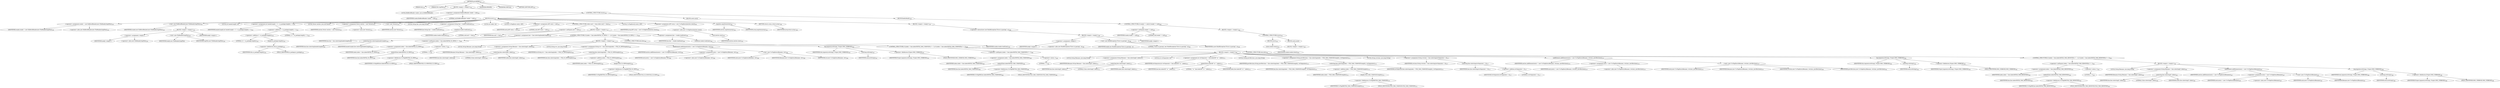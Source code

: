 digraph "parseRDiff" {  
"359" [label = <(METHOD,parseRDiff)<SUB>334</SUB>> ]
"17" [label = <(PARAM,this)<SUB>334</SUB>> ]
"360" [label = <(PARAM,File tmpFile)<SUB>334</SUB>> ]
"361" [label = <(BLOCK,&lt;empty&gt;,&lt;empty&gt;)<SUB>334</SUB>> ]
"11" [label = <(LOCAL,BufferedReader reader: java.io.BufferedReader)> ]
"362" [label = <(&lt;operator&gt;.assignment,BufferedReader reader = null)<SUB>336</SUB>> ]
"363" [label = <(IDENTIFIER,reader,BufferedReader reader = null)<SUB>336</SUB>> ]
"364" [label = <(LITERAL,null,BufferedReader reader = null)<SUB>336</SUB>> ]
"365" [label = <(CONTROL_STRUCTURE,try,try)<SUB>338</SUB>> ]
"366" [label = <(BLOCK,try,try)<SUB>338</SUB>> ]
"367" [label = <(&lt;operator&gt;.assignment,reader = new BufferedReader(new FileReader(tmpFile)))<SUB>339</SUB>> ]
"368" [label = <(IDENTIFIER,reader,reader = new BufferedReader(new FileReader(tmpFile)))<SUB>339</SUB>> ]
"369" [label = <(&lt;operator&gt;.alloc,new BufferedReader(new FileReader(tmpFile)))<SUB>339</SUB>> ]
"370" [label = <(&lt;init&gt;,new BufferedReader(new FileReader(tmpFile)))<SUB>339</SUB>> ]
"10" [label = <(IDENTIFIER,reader,new BufferedReader(new FileReader(tmpFile)))<SUB>339</SUB>> ]
"371" [label = <(BLOCK,&lt;empty&gt;,&lt;empty&gt;)<SUB>339</SUB>> ]
"372" [label = <(&lt;operator&gt;.assignment,&lt;empty&gt;)> ]
"373" [label = <(IDENTIFIER,$obj0,&lt;empty&gt;)> ]
"374" [label = <(&lt;operator&gt;.alloc,new FileReader(tmpFile))<SUB>339</SUB>> ]
"375" [label = <(&lt;init&gt;,new FileReader(tmpFile))<SUB>339</SUB>> ]
"376" [label = <(IDENTIFIER,$obj0,new FileReader(tmpFile))> ]
"377" [label = <(IDENTIFIER,tmpFile,new FileReader(tmpFile))<SUB>339</SUB>> ]
"378" [label = <(IDENTIFIER,$obj0,&lt;empty&gt;)> ]
"379" [label = <(LOCAL,int headerLength: int)> ]
"380" [label = <(&lt;operator&gt;.assignment,int headerLength = 5 + m_package.length() + 1)<SUB>350</SUB>> ]
"381" [label = <(IDENTIFIER,headerLength,int headerLength = 5 + m_package.length() + 1)<SUB>350</SUB>> ]
"382" [label = <(&lt;operator&gt;.addition,5 + m_package.length() + 1)<SUB>350</SUB>> ]
"383" [label = <(&lt;operator&gt;.addition,5 + m_package.length())<SUB>350</SUB>> ]
"384" [label = <(LITERAL,5,5 + m_package.length())<SUB>350</SUB>> ]
"385" [label = <(length,m_package.length())<SUB>350</SUB>> ]
"386" [label = <(&lt;operator&gt;.fieldAccess,this.m_package)<SUB>350</SUB>> ]
"387" [label = <(IDENTIFIER,this,m_package.length())<SUB>350</SUB>> ]
"388" [label = <(FIELD_IDENTIFIER,m_package,m_package)<SUB>350</SUB>> ]
"389" [label = <(LITERAL,1,5 + m_package.length() + 1)<SUB>350</SUB>> ]
"13" [label = <(LOCAL,Vector entries: java.util.Vector)> ]
"390" [label = <(&lt;operator&gt;.assignment,Vector entries = new Vector())<SUB>351</SUB>> ]
"391" [label = <(IDENTIFIER,entries,Vector entries = new Vector())<SUB>351</SUB>> ]
"392" [label = <(&lt;operator&gt;.alloc,new Vector())<SUB>351</SUB>> ]
"393" [label = <(&lt;init&gt;,new Vector())<SUB>351</SUB>> ]
"12" [label = <(IDENTIFIER,entries,new Vector())<SUB>351</SUB>> ]
"394" [label = <(LOCAL,String line: java.lang.String)> ]
"395" [label = <(&lt;operator&gt;.assignment,String line = reader.readLine())<SUB>353</SUB>> ]
"396" [label = <(IDENTIFIER,line,String line = reader.readLine())<SUB>353</SUB>> ]
"397" [label = <(readLine,reader.readLine())<SUB>353</SUB>> ]
"398" [label = <(IDENTIFIER,reader,reader.readLine())<SUB>353</SUB>> ]
"399" [label = <(LOCAL,int index: int)> ]
"15" [label = <(LOCAL,CvsTagEntry entry: ANY)> ]
"400" [label = <(&lt;operator&gt;.assignment,ANY entry = null)<SUB>355</SUB>> ]
"401" [label = <(IDENTIFIER,entry,ANY entry = null)<SUB>355</SUB>> ]
"402" [label = <(LITERAL,null,ANY entry = null)<SUB>355</SUB>> ]
"403" [label = <(CONTROL_STRUCTURE,while (null != line),while (null != line))<SUB>357</SUB>> ]
"404" [label = <(&lt;operator&gt;.notEquals,null != line)<SUB>357</SUB>> ]
"405" [label = <(LITERAL,null,null != line)<SUB>357</SUB>> ]
"406" [label = <(IDENTIFIER,line,null != line)<SUB>357</SUB>> ]
"407" [label = <(BLOCK,&lt;empty&gt;,&lt;empty&gt;)<SUB>357</SUB>> ]
"408" [label = <(&lt;operator&gt;.assignment,line = line.substring(headerLength))<SUB>358</SUB>> ]
"409" [label = <(IDENTIFIER,line,line = line.substring(headerLength))<SUB>358</SUB>> ]
"410" [label = <(substring,line.substring(headerLength))<SUB>358</SUB>> ]
"411" [label = <(IDENTIFIER,line,line.substring(headerLength))<SUB>358</SUB>> ]
"412" [label = <(IDENTIFIER,headerLength,line.substring(headerLength))<SUB>358</SUB>> ]
"413" [label = <(CONTROL_STRUCTURE,if ((index = line.indexOf(FILE_IS_NEW)) != -1),if ((index = line.indexOf(FILE_IS_NEW)) != -1))<SUB>360</SUB>> ]
"414" [label = <(&lt;operator&gt;.notEquals,(index = line.indexOf(FILE_IS_NEW)) != -1)<SUB>360</SUB>> ]
"415" [label = <(&lt;operator&gt;.assignment,index = line.indexOf(FILE_IS_NEW))<SUB>360</SUB>> ]
"416" [label = <(IDENTIFIER,index,index = line.indexOf(FILE_IS_NEW))<SUB>360</SUB>> ]
"417" [label = <(indexOf,line.indexOf(FILE_IS_NEW))<SUB>360</SUB>> ]
"418" [label = <(IDENTIFIER,line,line.indexOf(FILE_IS_NEW))<SUB>360</SUB>> ]
"419" [label = <(&lt;operator&gt;.fieldAccess,CvsTagDiff.FILE_IS_NEW)<SUB>360</SUB>> ]
"420" [label = <(IDENTIFIER,CvsTagDiff,line.indexOf(FILE_IS_NEW))<SUB>360</SUB>> ]
"421" [label = <(FIELD_IDENTIFIER,FILE_IS_NEW,FILE_IS_NEW)<SUB>360</SUB>> ]
"422" [label = <(&lt;operator&gt;.minus,-1)<SUB>360</SUB>> ]
"423" [label = <(LITERAL,1,-1)<SUB>360</SUB>> ]
"424" [label = <(BLOCK,&lt;empty&gt;,&lt;empty&gt;)<SUB>360</SUB>> ]
"425" [label = <(LOCAL,String filename: java.lang.String)> ]
"426" [label = <(&lt;operator&gt;.assignment,String filename = line.substring(0, index))<SUB>363</SUB>> ]
"427" [label = <(IDENTIFIER,filename,String filename = line.substring(0, index))<SUB>363</SUB>> ]
"428" [label = <(substring,line.substring(0, index))<SUB>363</SUB>> ]
"429" [label = <(IDENTIFIER,line,line.substring(0, index))<SUB>363</SUB>> ]
"430" [label = <(LITERAL,0,line.substring(0, index))<SUB>363</SUB>> ]
"431" [label = <(IDENTIFIER,index,line.substring(0, index))<SUB>363</SUB>> ]
"432" [label = <(LOCAL,String rev: java.lang.String)> ]
"433" [label = <(&lt;operator&gt;.assignment,String rev = line.substring(index + FILE_IS_NEW.length()))<SUB>364</SUB>> ]
"434" [label = <(IDENTIFIER,rev,String rev = line.substring(index + FILE_IS_NEW.length()))<SUB>364</SUB>> ]
"435" [label = <(substring,line.substring(index + FILE_IS_NEW.length()))<SUB>364</SUB>> ]
"436" [label = <(IDENTIFIER,line,line.substring(index + FILE_IS_NEW.length()))<SUB>364</SUB>> ]
"437" [label = <(&lt;operator&gt;.addition,index + FILE_IS_NEW.length())<SUB>364</SUB>> ]
"438" [label = <(IDENTIFIER,index,index + FILE_IS_NEW.length())<SUB>364</SUB>> ]
"439" [label = <(length,FILE_IS_NEW.length())<SUB>364</SUB>> ]
"440" [label = <(&lt;operator&gt;.fieldAccess,CvsTagDiff.FILE_IS_NEW)<SUB>364</SUB>> ]
"441" [label = <(IDENTIFIER,CvsTagDiff,FILE_IS_NEW.length())<SUB>364</SUB>> ]
"442" [label = <(FIELD_IDENTIFIER,FILE_IS_NEW,FILE_IS_NEW)<SUB>364</SUB>> ]
"443" [label = <(addElement,addElement(entry = new CvsTagEntry(filename, rev)))<SUB>366</SUB>> ]
"444" [label = <(IDENTIFIER,entries,addElement(entry = new CvsTagEntry(filename, rev)))<SUB>366</SUB>> ]
"445" [label = <(&lt;operator&gt;.assignment,entry = new CvsTagEntry(filename, rev))<SUB>366</SUB>> ]
"446" [label = <(IDENTIFIER,entry,entry = new CvsTagEntry(filename, rev))<SUB>366</SUB>> ]
"447" [label = <(&lt;operator&gt;.alloc,new CvsTagEntry(filename, rev))<SUB>366</SUB>> ]
"448" [label = <(&lt;init&gt;,new CvsTagEntry(filename, rev))<SUB>366</SUB>> ]
"14" [label = <(IDENTIFIER,entry,new CvsTagEntry(filename, rev))<SUB>366</SUB>> ]
"449" [label = <(IDENTIFIER,filename,new CvsTagEntry(filename, rev))<SUB>366</SUB>> ]
"450" [label = <(IDENTIFIER,rev,new CvsTagEntry(filename, rev))<SUB>366</SUB>> ]
"451" [label = <(log,log(entry.toString(), Project.MSG_VERBOSE))<SUB>367</SUB>> ]
"16" [label = <(IDENTIFIER,this,log(entry.toString(), Project.MSG_VERBOSE))<SUB>367</SUB>> ]
"452" [label = <(toString,toString())<SUB>367</SUB>> ]
"453" [label = <(IDENTIFIER,entry,toString())<SUB>367</SUB>> ]
"454" [label = <(&lt;operator&gt;.fieldAccess,Project.MSG_VERBOSE)<SUB>367</SUB>> ]
"455" [label = <(IDENTIFIER,Project,log(entry.toString(), Project.MSG_VERBOSE))<SUB>367</SUB>> ]
"456" [label = <(FIELD_IDENTIFIER,MSG_VERBOSE,MSG_VERBOSE)<SUB>367</SUB>> ]
"457" [label = <(CONTROL_STRUCTURE,else,else)<SUB>368</SUB>> ]
"458" [label = <(CONTROL_STRUCTURE,if ((index = line.indexOf(FILE_HAS_CHANGED)) != -1),if ((index = line.indexOf(FILE_HAS_CHANGED)) != -1))<SUB>368</SUB>> ]
"459" [label = <(&lt;operator&gt;.notEquals,(index = line.indexOf(FILE_HAS_CHANGED)) != -1)<SUB>368</SUB>> ]
"460" [label = <(&lt;operator&gt;.assignment,index = line.indexOf(FILE_HAS_CHANGED))<SUB>368</SUB>> ]
"461" [label = <(IDENTIFIER,index,index = line.indexOf(FILE_HAS_CHANGED))<SUB>368</SUB>> ]
"462" [label = <(indexOf,line.indexOf(FILE_HAS_CHANGED))<SUB>368</SUB>> ]
"463" [label = <(IDENTIFIER,line,line.indexOf(FILE_HAS_CHANGED))<SUB>368</SUB>> ]
"464" [label = <(&lt;operator&gt;.fieldAccess,CvsTagDiff.FILE_HAS_CHANGED)<SUB>368</SUB>> ]
"465" [label = <(IDENTIFIER,CvsTagDiff,line.indexOf(FILE_HAS_CHANGED))<SUB>368</SUB>> ]
"466" [label = <(FIELD_IDENTIFIER,FILE_HAS_CHANGED,FILE_HAS_CHANGED)<SUB>368</SUB>> ]
"467" [label = <(&lt;operator&gt;.minus,-1)<SUB>368</SUB>> ]
"468" [label = <(LITERAL,1,-1)<SUB>368</SUB>> ]
"469" [label = <(BLOCK,&lt;empty&gt;,&lt;empty&gt;)<SUB>368</SUB>> ]
"470" [label = <(LOCAL,String filename: java.lang.String)> ]
"471" [label = <(&lt;operator&gt;.assignment,String filename = line.substring(0, index))<SUB>371</SUB>> ]
"472" [label = <(IDENTIFIER,filename,String filename = line.substring(0, index))<SUB>371</SUB>> ]
"473" [label = <(substring,line.substring(0, index))<SUB>371</SUB>> ]
"474" [label = <(IDENTIFIER,line,line.substring(0, index))<SUB>371</SUB>> ]
"475" [label = <(LITERAL,0,line.substring(0, index))<SUB>371</SUB>> ]
"476" [label = <(IDENTIFIER,index,line.substring(0, index))<SUB>371</SUB>> ]
"477" [label = <(LOCAL,int revSeparator: int)> ]
"478" [label = <(&lt;operator&gt;.assignment,int revSeparator = line.indexOf(&quot; to &quot;, index))<SUB>372</SUB>> ]
"479" [label = <(IDENTIFIER,revSeparator,int revSeparator = line.indexOf(&quot; to &quot;, index))<SUB>372</SUB>> ]
"480" [label = <(indexOf,line.indexOf(&quot; to &quot;, index))<SUB>372</SUB>> ]
"481" [label = <(IDENTIFIER,line,line.indexOf(&quot; to &quot;, index))<SUB>372</SUB>> ]
"482" [label = <(LITERAL,&quot; to &quot;,line.indexOf(&quot; to &quot;, index))<SUB>372</SUB>> ]
"483" [label = <(IDENTIFIER,index,line.indexOf(&quot; to &quot;, index))<SUB>372</SUB>> ]
"484" [label = <(LOCAL,String prevRevision: java.lang.String)> ]
"485" [label = <(&lt;operator&gt;.assignment,String prevRevision = line.substring(index + FILE_HAS_CHANGED.length(), revSeparator))<SUB>373</SUB>> ]
"486" [label = <(IDENTIFIER,prevRevision,String prevRevision = line.substring(index + FILE_HAS_CHANGED.length(), revSeparator))<SUB>373</SUB>> ]
"487" [label = <(substring,line.substring(index + FILE_HAS_CHANGED.length(), revSeparator))<SUB>374</SUB>> ]
"488" [label = <(IDENTIFIER,line,line.substring(index + FILE_HAS_CHANGED.length(), revSeparator))<SUB>374</SUB>> ]
"489" [label = <(&lt;operator&gt;.addition,index + FILE_HAS_CHANGED.length())<SUB>374</SUB>> ]
"490" [label = <(IDENTIFIER,index,index + FILE_HAS_CHANGED.length())<SUB>374</SUB>> ]
"491" [label = <(length,FILE_HAS_CHANGED.length())<SUB>374</SUB>> ]
"492" [label = <(&lt;operator&gt;.fieldAccess,CvsTagDiff.FILE_HAS_CHANGED)<SUB>374</SUB>> ]
"493" [label = <(IDENTIFIER,CvsTagDiff,FILE_HAS_CHANGED.length())<SUB>374</SUB>> ]
"494" [label = <(FIELD_IDENTIFIER,FILE_HAS_CHANGED,FILE_HAS_CHANGED)<SUB>374</SUB>> ]
"495" [label = <(IDENTIFIER,revSeparator,line.substring(index + FILE_HAS_CHANGED.length(), revSeparator))<SUB>375</SUB>> ]
"496" [label = <(LOCAL,String revision: java.lang.String)> ]
"497" [label = <(&lt;operator&gt;.assignment,String revision = line.substring(revSeparator + 4))<SUB>377</SUB>> ]
"498" [label = <(IDENTIFIER,revision,String revision = line.substring(revSeparator + 4))<SUB>377</SUB>> ]
"499" [label = <(substring,line.substring(revSeparator + 4))<SUB>377</SUB>> ]
"500" [label = <(IDENTIFIER,line,line.substring(revSeparator + 4))<SUB>377</SUB>> ]
"501" [label = <(&lt;operator&gt;.addition,revSeparator + 4)<SUB>377</SUB>> ]
"502" [label = <(IDENTIFIER,revSeparator,revSeparator + 4)<SUB>377</SUB>> ]
"503" [label = <(LITERAL,4,revSeparator + 4)<SUB>377</SUB>> ]
"504" [label = <(addElement,addElement(entry = new CvsTagEntry(filename, revision, prevRevision)))<SUB>379</SUB>> ]
"505" [label = <(IDENTIFIER,entries,addElement(entry = new CvsTagEntry(filename, revision, prevRevision)))<SUB>379</SUB>> ]
"506" [label = <(&lt;operator&gt;.assignment,entry = new CvsTagEntry(filename, revision, prevRevision))<SUB>379</SUB>> ]
"507" [label = <(IDENTIFIER,entry,entry = new CvsTagEntry(filename, revision, prevRevision))<SUB>379</SUB>> ]
"508" [label = <(&lt;operator&gt;.alloc,new CvsTagEntry(filename, revision, prevRevision))<SUB>379</SUB>> ]
"509" [label = <(&lt;init&gt;,new CvsTagEntry(filename, revision, prevRevision))<SUB>379</SUB>> ]
"18" [label = <(IDENTIFIER,entry,new CvsTagEntry(filename, revision, prevRevision))<SUB>379</SUB>> ]
"510" [label = <(IDENTIFIER,filename,new CvsTagEntry(filename, revision, prevRevision))<SUB>379</SUB>> ]
"511" [label = <(IDENTIFIER,revision,new CvsTagEntry(filename, revision, prevRevision))<SUB>380</SUB>> ]
"512" [label = <(IDENTIFIER,prevRevision,new CvsTagEntry(filename, revision, prevRevision))<SUB>381</SUB>> ]
"513" [label = <(log,log(entry.toString(), Project.MSG_VERBOSE))<SUB>382</SUB>> ]
"19" [label = <(IDENTIFIER,this,log(entry.toString(), Project.MSG_VERBOSE))<SUB>382</SUB>> ]
"514" [label = <(toString,toString())<SUB>382</SUB>> ]
"515" [label = <(IDENTIFIER,entry,toString())<SUB>382</SUB>> ]
"516" [label = <(&lt;operator&gt;.fieldAccess,Project.MSG_VERBOSE)<SUB>382</SUB>> ]
"517" [label = <(IDENTIFIER,Project,log(entry.toString(), Project.MSG_VERBOSE))<SUB>382</SUB>> ]
"518" [label = <(FIELD_IDENTIFIER,MSG_VERBOSE,MSG_VERBOSE)<SUB>382</SUB>> ]
"519" [label = <(CONTROL_STRUCTURE,else,else)<SUB>383</SUB>> ]
"520" [label = <(CONTROL_STRUCTURE,if ((index = line.indexOf(FILE_WAS_REMOVED)) != -1),if ((index = line.indexOf(FILE_WAS_REMOVED)) != -1))<SUB>383</SUB>> ]
"521" [label = <(&lt;operator&gt;.notEquals,(index = line.indexOf(FILE_WAS_REMOVED)) != -1)<SUB>383</SUB>> ]
"522" [label = <(&lt;operator&gt;.assignment,index = line.indexOf(FILE_WAS_REMOVED))<SUB>383</SUB>> ]
"523" [label = <(IDENTIFIER,index,index = line.indexOf(FILE_WAS_REMOVED))<SUB>383</SUB>> ]
"524" [label = <(indexOf,line.indexOf(FILE_WAS_REMOVED))<SUB>383</SUB>> ]
"525" [label = <(IDENTIFIER,line,line.indexOf(FILE_WAS_REMOVED))<SUB>383</SUB>> ]
"526" [label = <(&lt;operator&gt;.fieldAccess,CvsTagDiff.FILE_WAS_REMOVED)<SUB>383</SUB>> ]
"527" [label = <(IDENTIFIER,CvsTagDiff,line.indexOf(FILE_WAS_REMOVED))<SUB>383</SUB>> ]
"528" [label = <(FIELD_IDENTIFIER,FILE_WAS_REMOVED,FILE_WAS_REMOVED)<SUB>383</SUB>> ]
"529" [label = <(&lt;operator&gt;.minus,-1)<SUB>383</SUB>> ]
"530" [label = <(LITERAL,1,-1)<SUB>383</SUB>> ]
"531" [label = <(BLOCK,&lt;empty&gt;,&lt;empty&gt;)<SUB>383</SUB>> ]
"532" [label = <(LOCAL,String filename: java.lang.String)> ]
"533" [label = <(&lt;operator&gt;.assignment,String filename = line.substring(0, index))<SUB>385</SUB>> ]
"534" [label = <(IDENTIFIER,filename,String filename = line.substring(0, index))<SUB>385</SUB>> ]
"535" [label = <(substring,line.substring(0, index))<SUB>385</SUB>> ]
"536" [label = <(IDENTIFIER,line,line.substring(0, index))<SUB>385</SUB>> ]
"537" [label = <(LITERAL,0,line.substring(0, index))<SUB>385</SUB>> ]
"538" [label = <(IDENTIFIER,index,line.substring(0, index))<SUB>385</SUB>> ]
"539" [label = <(addElement,addElement(entry = new CvsTagEntry(filename)))<SUB>387</SUB>> ]
"540" [label = <(IDENTIFIER,entries,addElement(entry = new CvsTagEntry(filename)))<SUB>387</SUB>> ]
"541" [label = <(&lt;operator&gt;.assignment,entry = new CvsTagEntry(filename))<SUB>387</SUB>> ]
"542" [label = <(IDENTIFIER,entry,entry = new CvsTagEntry(filename))<SUB>387</SUB>> ]
"543" [label = <(&lt;operator&gt;.alloc,new CvsTagEntry(filename))<SUB>387</SUB>> ]
"544" [label = <(&lt;init&gt;,new CvsTagEntry(filename))<SUB>387</SUB>> ]
"20" [label = <(IDENTIFIER,entry,new CvsTagEntry(filename))<SUB>387</SUB>> ]
"545" [label = <(IDENTIFIER,filename,new CvsTagEntry(filename))<SUB>387</SUB>> ]
"546" [label = <(log,log(entry.toString(), Project.MSG_VERBOSE))<SUB>388</SUB>> ]
"21" [label = <(IDENTIFIER,this,log(entry.toString(), Project.MSG_VERBOSE))<SUB>388</SUB>> ]
"547" [label = <(toString,toString())<SUB>388</SUB>> ]
"548" [label = <(IDENTIFIER,entry,toString())<SUB>388</SUB>> ]
"549" [label = <(&lt;operator&gt;.fieldAccess,Project.MSG_VERBOSE)<SUB>388</SUB>> ]
"550" [label = <(IDENTIFIER,Project,log(entry.toString(), Project.MSG_VERBOSE))<SUB>388</SUB>> ]
"551" [label = <(FIELD_IDENTIFIER,MSG_VERBOSE,MSG_VERBOSE)<SUB>388</SUB>> ]
"552" [label = <(&lt;operator&gt;.assignment,line = reader.readLine())<SUB>390</SUB>> ]
"553" [label = <(IDENTIFIER,line,line = reader.readLine())<SUB>390</SUB>> ]
"554" [label = <(readLine,reader.readLine())<SUB>390</SUB>> ]
"555" [label = <(IDENTIFIER,reader,reader.readLine())<SUB>390</SUB>> ]
"556" [label = <(LOCAL,CvsTagEntry[] array: ANY)> ]
"557" [label = <(&lt;operator&gt;.assignment,ANY array = new CvsTagEntry[entries.size()])<SUB>393</SUB>> ]
"558" [label = <(IDENTIFIER,array,ANY array = new CvsTagEntry[entries.size()])<SUB>393</SUB>> ]
"559" [label = <(&lt;operator&gt;.alloc,new CvsTagEntry[entries.size()])> ]
"560" [label = <(size,entries.size())<SUB>393</SUB>> ]
"561" [label = <(IDENTIFIER,entries,entries.size())<SUB>393</SUB>> ]
"562" [label = <(copyInto,copyInto(array))<SUB>394</SUB>> ]
"563" [label = <(IDENTIFIER,entries,copyInto(array))<SUB>394</SUB>> ]
"564" [label = <(IDENTIFIER,array,copyInto(array))<SUB>394</SUB>> ]
"565" [label = <(RETURN,return array;,return array;)<SUB>396</SUB>> ]
"566" [label = <(IDENTIFIER,array,return array;)<SUB>396</SUB>> ]
"567" [label = <(BLOCK,catch,catch)> ]
"568" [label = <(BLOCK,&lt;empty&gt;,&lt;empty&gt;)<SUB>397</SUB>> ]
"569" [label = <(&lt;operator&gt;.throw,throw new BuildException(&quot;Error in parsing&quot;, e);)<SUB>398</SUB>> ]
"570" [label = <(BLOCK,&lt;empty&gt;,&lt;empty&gt;)<SUB>398</SUB>> ]
"571" [label = <(&lt;operator&gt;.assignment,&lt;empty&gt;)> ]
"572" [label = <(IDENTIFIER,$obj6,&lt;empty&gt;)> ]
"573" [label = <(&lt;operator&gt;.alloc,new BuildException(&quot;Error in parsing&quot;, e))<SUB>398</SUB>> ]
"574" [label = <(&lt;init&gt;,new BuildException(&quot;Error in parsing&quot;, e))<SUB>398</SUB>> ]
"575" [label = <(IDENTIFIER,$obj6,new BuildException(&quot;Error in parsing&quot;, e))> ]
"576" [label = <(LITERAL,&quot;Error in parsing&quot;,new BuildException(&quot;Error in parsing&quot;, e))<SUB>398</SUB>> ]
"577" [label = <(IDENTIFIER,e,new BuildException(&quot;Error in parsing&quot;, e))<SUB>398</SUB>> ]
"578" [label = <(IDENTIFIER,$obj6,&lt;empty&gt;)> ]
"579" [label = <(BLOCK,finally,finally)<SUB>399</SUB>> ]
"580" [label = <(CONTROL_STRUCTURE,if (reader != null),if (reader != null))<SUB>400</SUB>> ]
"581" [label = <(&lt;operator&gt;.notEquals,reader != null)<SUB>400</SUB>> ]
"582" [label = <(IDENTIFIER,reader,reader != null)<SUB>400</SUB>> ]
"583" [label = <(LITERAL,null,reader != null)<SUB>400</SUB>> ]
"584" [label = <(BLOCK,&lt;empty&gt;,&lt;empty&gt;)<SUB>400</SUB>> ]
"585" [label = <(CONTROL_STRUCTURE,try,try)<SUB>401</SUB>> ]
"586" [label = <(BLOCK,try,try)<SUB>401</SUB>> ]
"587" [label = <(close,reader.close())<SUB>402</SUB>> ]
"588" [label = <(IDENTIFIER,reader,reader.close())<SUB>402</SUB>> ]
"589" [label = <(BLOCK,catch,catch)> ]
"590" [label = <(BLOCK,&lt;empty&gt;,&lt;empty&gt;)<SUB>403</SUB>> ]
"591" [label = <(MODIFIER,PRIVATE)> ]
"592" [label = <(MODIFIER,VIRTUAL)> ]
"593" [label = <(METHOD_RETURN,ANY)<SUB>334</SUB>> ]
  "359" -> "17" 
  "359" -> "360" 
  "359" -> "361" 
  "359" -> "591" 
  "359" -> "592" 
  "359" -> "593" 
  "361" -> "11" 
  "361" -> "362" 
  "361" -> "365" 
  "362" -> "363" 
  "362" -> "364" 
  "365" -> "366" 
  "365" -> "567" 
  "365" -> "579" 
  "366" -> "367" 
  "366" -> "370" 
  "366" -> "379" 
  "366" -> "380" 
  "366" -> "13" 
  "366" -> "390" 
  "366" -> "393" 
  "366" -> "394" 
  "366" -> "395" 
  "366" -> "399" 
  "366" -> "15" 
  "366" -> "400" 
  "366" -> "403" 
  "366" -> "556" 
  "366" -> "557" 
  "366" -> "562" 
  "366" -> "565" 
  "367" -> "368" 
  "367" -> "369" 
  "370" -> "10" 
  "370" -> "371" 
  "371" -> "372" 
  "371" -> "375" 
  "371" -> "378" 
  "372" -> "373" 
  "372" -> "374" 
  "375" -> "376" 
  "375" -> "377" 
  "380" -> "381" 
  "380" -> "382" 
  "382" -> "383" 
  "382" -> "389" 
  "383" -> "384" 
  "383" -> "385" 
  "385" -> "386" 
  "386" -> "387" 
  "386" -> "388" 
  "390" -> "391" 
  "390" -> "392" 
  "393" -> "12" 
  "395" -> "396" 
  "395" -> "397" 
  "397" -> "398" 
  "400" -> "401" 
  "400" -> "402" 
  "403" -> "404" 
  "403" -> "407" 
  "404" -> "405" 
  "404" -> "406" 
  "407" -> "408" 
  "407" -> "413" 
  "407" -> "552" 
  "408" -> "409" 
  "408" -> "410" 
  "410" -> "411" 
  "410" -> "412" 
  "413" -> "414" 
  "413" -> "424" 
  "413" -> "457" 
  "414" -> "415" 
  "414" -> "422" 
  "415" -> "416" 
  "415" -> "417" 
  "417" -> "418" 
  "417" -> "419" 
  "419" -> "420" 
  "419" -> "421" 
  "422" -> "423" 
  "424" -> "425" 
  "424" -> "426" 
  "424" -> "432" 
  "424" -> "433" 
  "424" -> "443" 
  "424" -> "451" 
  "426" -> "427" 
  "426" -> "428" 
  "428" -> "429" 
  "428" -> "430" 
  "428" -> "431" 
  "433" -> "434" 
  "433" -> "435" 
  "435" -> "436" 
  "435" -> "437" 
  "437" -> "438" 
  "437" -> "439" 
  "439" -> "440" 
  "440" -> "441" 
  "440" -> "442" 
  "443" -> "444" 
  "443" -> "445" 
  "443" -> "448" 
  "445" -> "446" 
  "445" -> "447" 
  "448" -> "14" 
  "448" -> "449" 
  "448" -> "450" 
  "451" -> "16" 
  "451" -> "452" 
  "451" -> "454" 
  "452" -> "453" 
  "454" -> "455" 
  "454" -> "456" 
  "457" -> "458" 
  "458" -> "459" 
  "458" -> "469" 
  "458" -> "519" 
  "459" -> "460" 
  "459" -> "467" 
  "460" -> "461" 
  "460" -> "462" 
  "462" -> "463" 
  "462" -> "464" 
  "464" -> "465" 
  "464" -> "466" 
  "467" -> "468" 
  "469" -> "470" 
  "469" -> "471" 
  "469" -> "477" 
  "469" -> "478" 
  "469" -> "484" 
  "469" -> "485" 
  "469" -> "496" 
  "469" -> "497" 
  "469" -> "504" 
  "469" -> "513" 
  "471" -> "472" 
  "471" -> "473" 
  "473" -> "474" 
  "473" -> "475" 
  "473" -> "476" 
  "478" -> "479" 
  "478" -> "480" 
  "480" -> "481" 
  "480" -> "482" 
  "480" -> "483" 
  "485" -> "486" 
  "485" -> "487" 
  "487" -> "488" 
  "487" -> "489" 
  "487" -> "495" 
  "489" -> "490" 
  "489" -> "491" 
  "491" -> "492" 
  "492" -> "493" 
  "492" -> "494" 
  "497" -> "498" 
  "497" -> "499" 
  "499" -> "500" 
  "499" -> "501" 
  "501" -> "502" 
  "501" -> "503" 
  "504" -> "505" 
  "504" -> "506" 
  "504" -> "509" 
  "506" -> "507" 
  "506" -> "508" 
  "509" -> "18" 
  "509" -> "510" 
  "509" -> "511" 
  "509" -> "512" 
  "513" -> "19" 
  "513" -> "514" 
  "513" -> "516" 
  "514" -> "515" 
  "516" -> "517" 
  "516" -> "518" 
  "519" -> "520" 
  "520" -> "521" 
  "520" -> "531" 
  "521" -> "522" 
  "521" -> "529" 
  "522" -> "523" 
  "522" -> "524" 
  "524" -> "525" 
  "524" -> "526" 
  "526" -> "527" 
  "526" -> "528" 
  "529" -> "530" 
  "531" -> "532" 
  "531" -> "533" 
  "531" -> "539" 
  "531" -> "546" 
  "533" -> "534" 
  "533" -> "535" 
  "535" -> "536" 
  "535" -> "537" 
  "535" -> "538" 
  "539" -> "540" 
  "539" -> "541" 
  "539" -> "544" 
  "541" -> "542" 
  "541" -> "543" 
  "544" -> "20" 
  "544" -> "545" 
  "546" -> "21" 
  "546" -> "547" 
  "546" -> "549" 
  "547" -> "548" 
  "549" -> "550" 
  "549" -> "551" 
  "552" -> "553" 
  "552" -> "554" 
  "554" -> "555" 
  "557" -> "558" 
  "557" -> "559" 
  "559" -> "560" 
  "560" -> "561" 
  "562" -> "563" 
  "562" -> "564" 
  "565" -> "566" 
  "567" -> "568" 
  "568" -> "569" 
  "569" -> "570" 
  "570" -> "571" 
  "570" -> "574" 
  "570" -> "578" 
  "571" -> "572" 
  "571" -> "573" 
  "574" -> "575" 
  "574" -> "576" 
  "574" -> "577" 
  "579" -> "580" 
  "580" -> "581" 
  "580" -> "584" 
  "581" -> "582" 
  "581" -> "583" 
  "584" -> "585" 
  "585" -> "586" 
  "585" -> "589" 
  "586" -> "587" 
  "587" -> "588" 
  "589" -> "590" 
}
